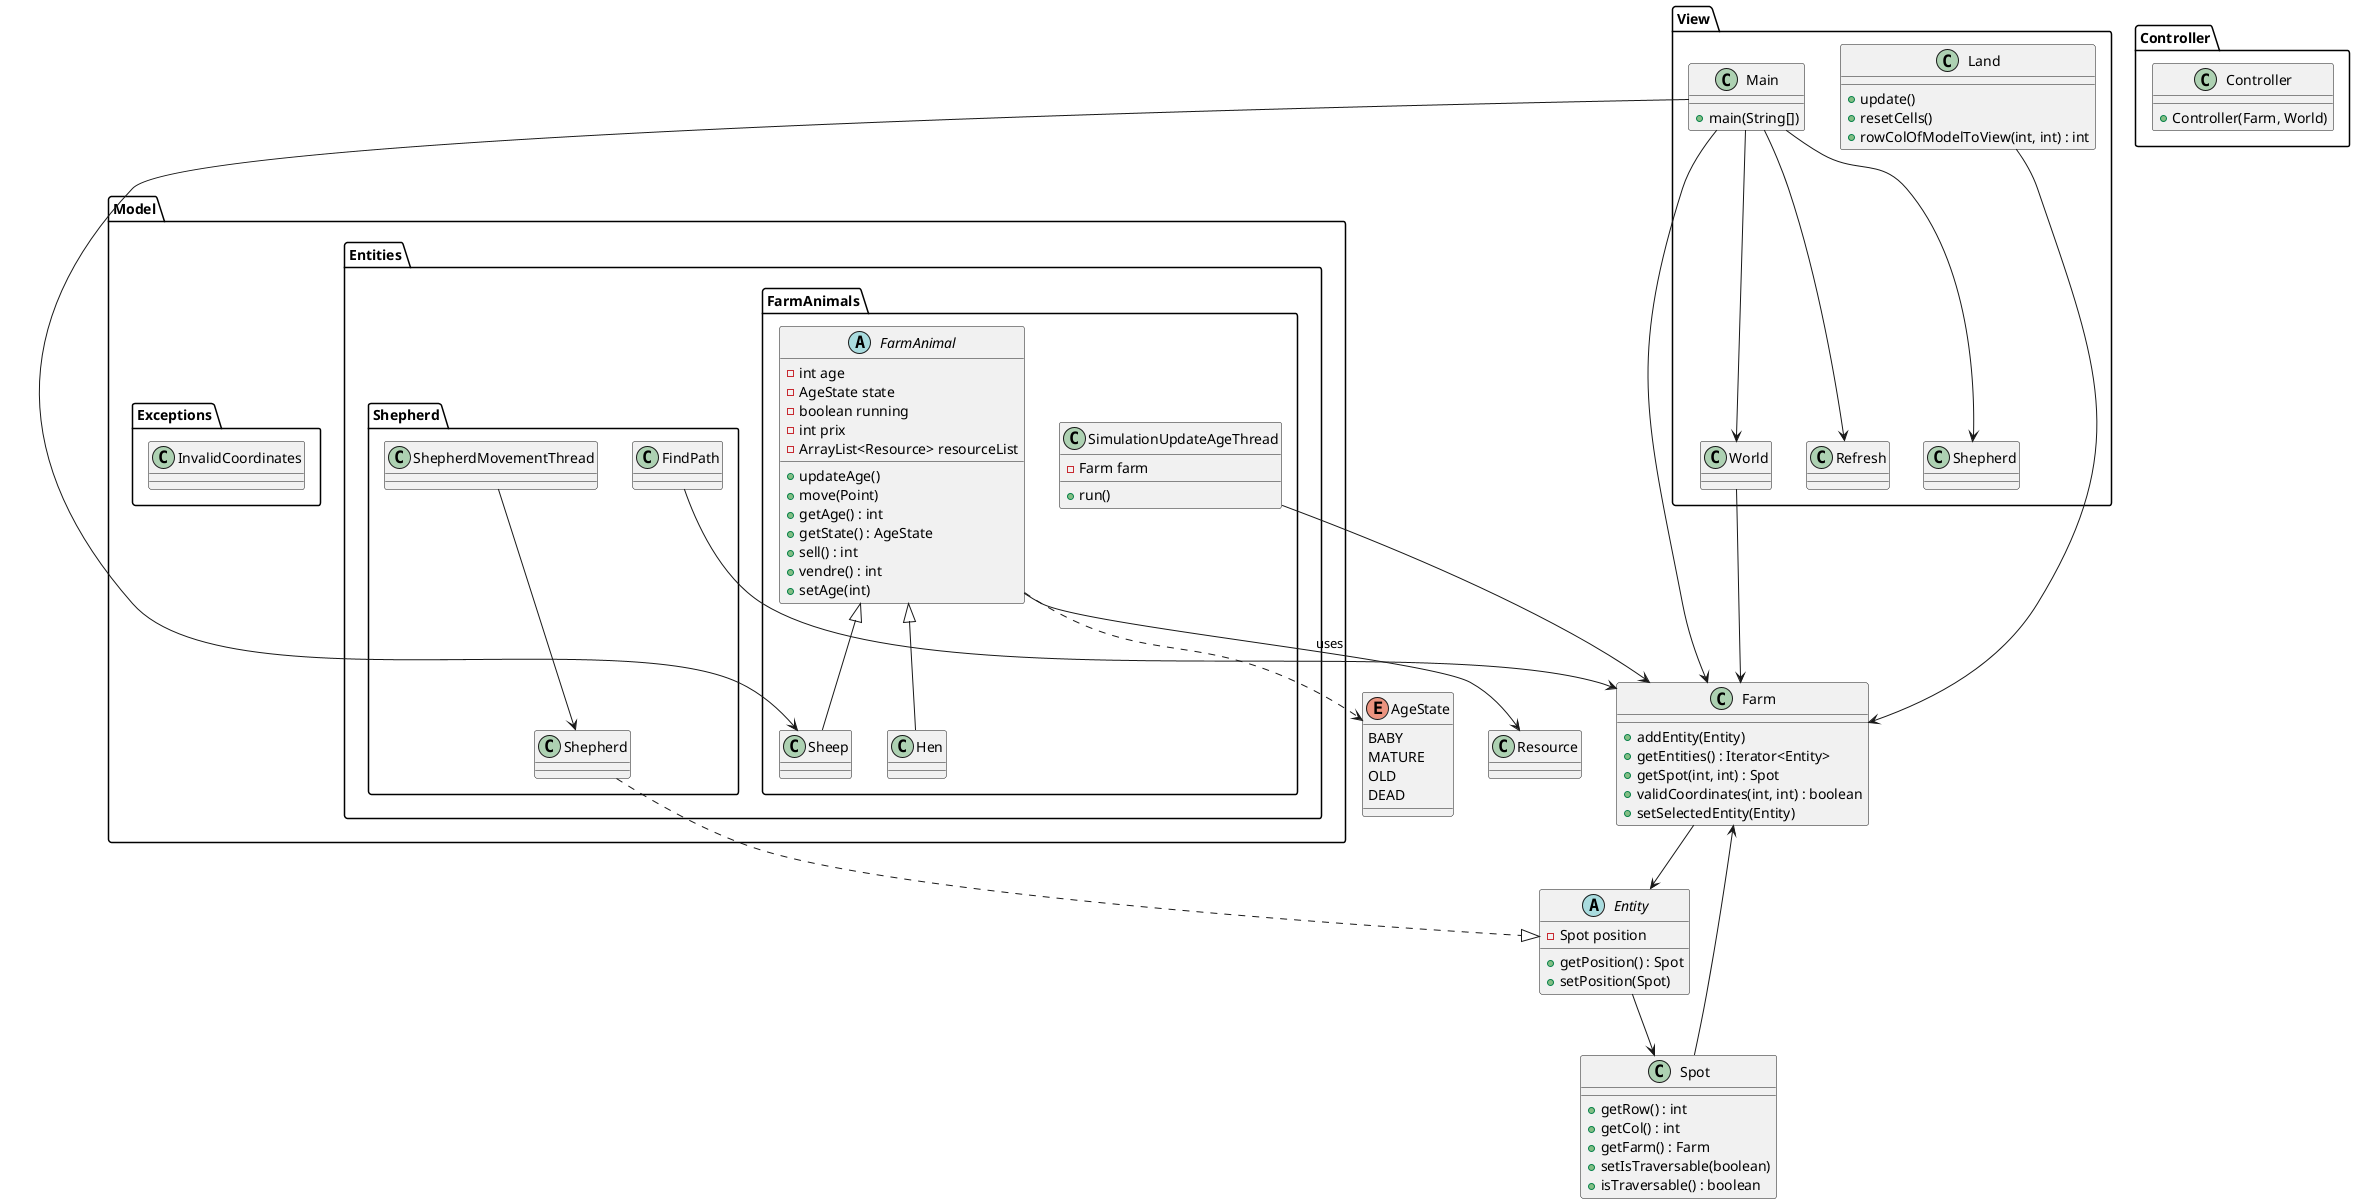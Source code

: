@startuml

' Définition de l’énumération pour l’âge
enum AgeState {
    BABY
    MATURE
    OLD
    DEAD
}

' Classe de base Entity (dont le code complet n'est pas montré)
abstract class Entity {
    - Spot position
    + getPosition() : Spot
    + setPosition(Spot)
}

' Classe représentant un emplacement dans la ferme
class Spot {
    + getRow() : int
    + getCol() : int
    + getFarm() : Farm
    + setIsTraversable(boolean)
    + isTraversable() : boolean
}

' Classe représentant la ferme
class Farm {
    + addEntity(Entity)
    + getEntities() : Iterator<Entity>
    + getSpot(int, int) : Spot
    + validCoordinates(int, int) : boolean
    + setSelectedEntity(Entity)
}

' Classe Resource utilisée par FarmAnimal
class Resource

' -------------------- Package Model.Entities.FarmAnimals --------------------
package "Model.Entities.FarmAnimals" {

    ' Classe abstraite FarmAnimal qui hérite de Entity
    abstract class FarmAnimal {
        - int age
        - AgeState state
        - boolean running
        - int prix
        - ArrayList<Resource> resourceList
        + updateAge()
        + move(Point)
        + getAge() : int
        + getState() : AgeState
        + sell() : int
        + vendre() : int
        + setAge(int)
    }

    ' Sous-classes de FarmAnimal
    class Sheep
    class Hen

    ' Thread de mise à jour de l’âge des animaux
    class SimulationUpdateAgeThread {
        - Farm farm
        + run()
    }

    FarmAnimal <|-- Sheep
    FarmAnimal <|-- Hen
    SimulationUpdateAgeThread --> Farm
    FarmAnimal ..> AgeState
    FarmAnimal --> Resource : uses
}

' -------------------- Package Model.Exceptions --------------------
package "Model.Exceptions" {
    class InvalidCoordinates
}

' -------------------- Package Model.Entities.Shepherd --------------------
package "Model.Entities.Shepherd" {
    class Shepherd
    class FindPath
    class ShepherdMovementThread

    Shepherd ..|> Entity
    FindPath --> Farm
    ShepherdMovementThread --> Shepherd
}

' -------------------- Package Controller --------------------
package Controller {
    class Controller {
        + Controller(Farm, World)
    }
}

' -------------------- Package View --------------------
package View {
    class World
    class Land {
        + update()
        + resetCells()
        + rowColOfModelToView(int, int) : int
    }
    class Main {
        + main(String[])
    }
    class Refresh

    ' Relations de dépendance dans la vue
    World --> Farm
    Land --> Farm
    Main --> Farm
    Main --> World
    Main --> Shepherd
    Main --> Sheep
    Main --> Refresh
}

' Relations globales
Entity --> Spot
Spot --> Farm
Farm --> Entity

@enduml
